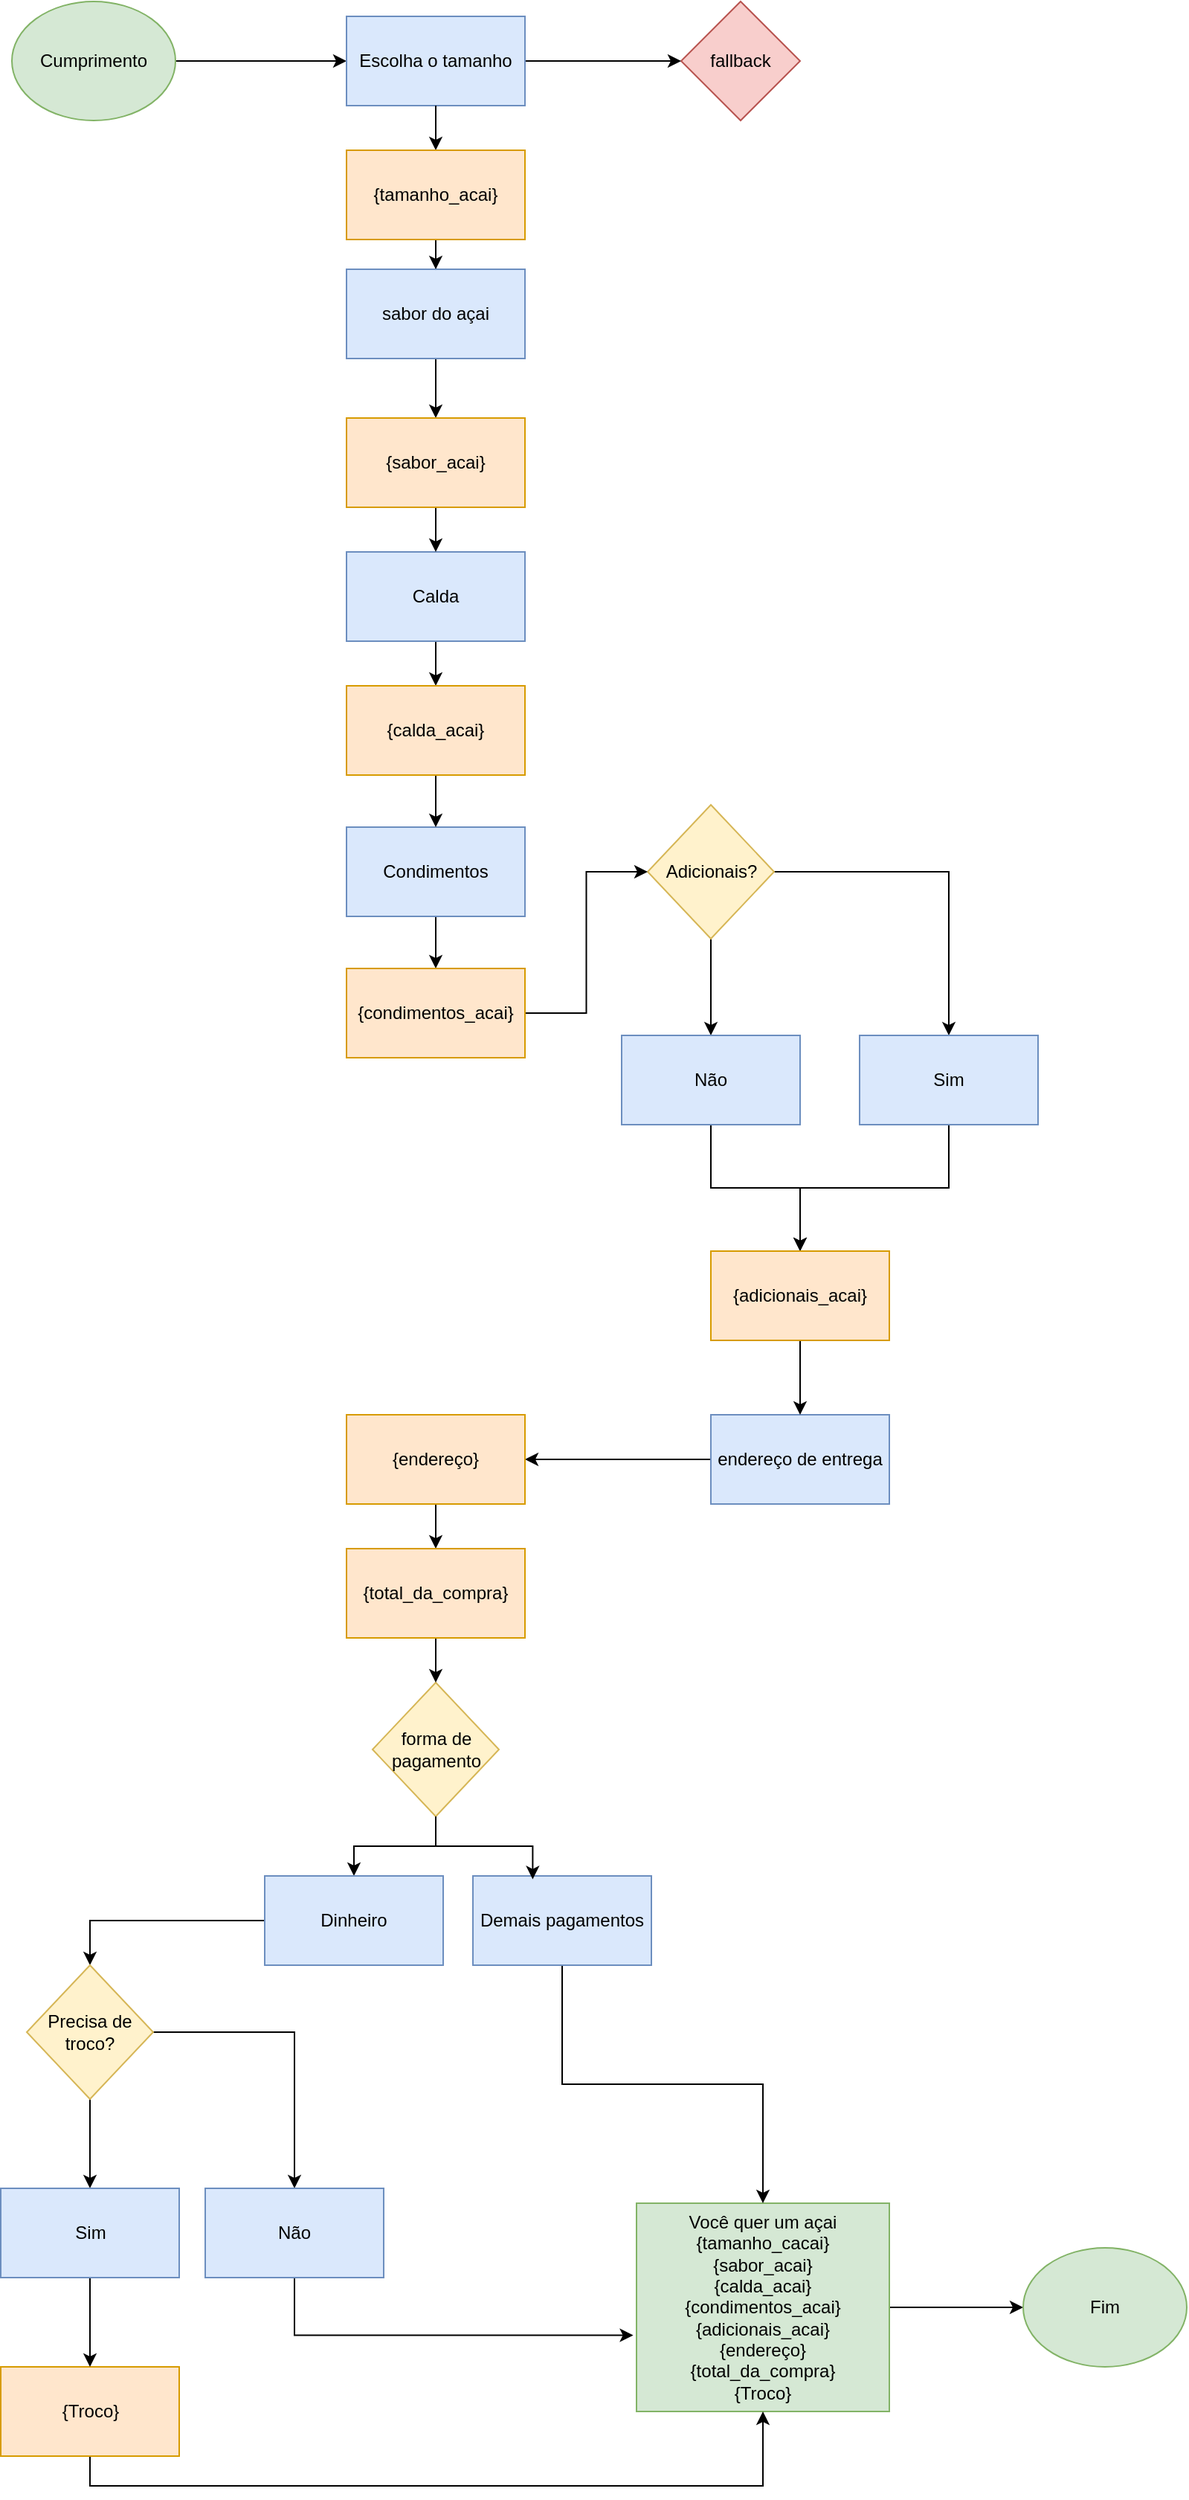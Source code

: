 <mxfile version="22.1.2" type="device">
  <diagram name="Página-1" id="tjZj_1XaWImPlthcoRTL">
    <mxGraphModel dx="1687" dy="993" grid="1" gridSize="10" guides="1" tooltips="1" connect="1" arrows="1" fold="1" page="1" pageScale="1" pageWidth="827" pageHeight="1169" math="0" shadow="0">
      <root>
        <mxCell id="0" />
        <mxCell id="1" parent="0" />
        <mxCell id="VS8DY8lQryiJPOhcqmUo-39" style="edgeStyle=orthogonalEdgeStyle;rounded=0;orthogonalLoop=1;jettySize=auto;html=1;" edge="1" parent="1" source="VS8DY8lQryiJPOhcqmUo-1" target="VS8DY8lQryiJPOhcqmUo-34">
          <mxGeometry relative="1" as="geometry" />
        </mxCell>
        <mxCell id="VS8DY8lQryiJPOhcqmUo-1" value="Cumprimento" style="ellipse;whiteSpace=wrap;html=1;fillColor=#d5e8d4;strokeColor=#82b366;" vertex="1" parent="1">
          <mxGeometry x="20" y="30" width="110" height="80" as="geometry" />
        </mxCell>
        <mxCell id="VS8DY8lQryiJPOhcqmUo-8" value="fallback" style="rhombus;whiteSpace=wrap;html=1;fillColor=#f8cecc;strokeColor=#b85450;" vertex="1" parent="1">
          <mxGeometry x="470" y="30" width="80" height="80" as="geometry" />
        </mxCell>
        <mxCell id="VS8DY8lQryiJPOhcqmUo-37" style="edgeStyle=orthogonalEdgeStyle;rounded=0;orthogonalLoop=1;jettySize=auto;html=1;" edge="1" parent="1" source="VS8DY8lQryiJPOhcqmUo-34" target="VS8DY8lQryiJPOhcqmUo-8">
          <mxGeometry relative="1" as="geometry" />
        </mxCell>
        <mxCell id="VS8DY8lQryiJPOhcqmUo-41" style="edgeStyle=orthogonalEdgeStyle;rounded=0;orthogonalLoop=1;jettySize=auto;html=1;" edge="1" parent="1" source="VS8DY8lQryiJPOhcqmUo-94" target="VS8DY8lQryiJPOhcqmUo-40">
          <mxGeometry relative="1" as="geometry" />
        </mxCell>
        <mxCell id="VS8DY8lQryiJPOhcqmUo-34" value="Escolha o tamanho" style="rounded=0;whiteSpace=wrap;html=1;fillColor=#dae8fc;strokeColor=#6c8ebf;" vertex="1" parent="1">
          <mxGeometry x="245" y="40" width="120" height="60" as="geometry" />
        </mxCell>
        <mxCell id="VS8DY8lQryiJPOhcqmUo-96" style="edgeStyle=orthogonalEdgeStyle;rounded=0;orthogonalLoop=1;jettySize=auto;html=1;" edge="1" parent="1" source="VS8DY8lQryiJPOhcqmUo-40" target="VS8DY8lQryiJPOhcqmUo-95">
          <mxGeometry relative="1" as="geometry" />
        </mxCell>
        <mxCell id="VS8DY8lQryiJPOhcqmUo-40" value="sabor do açai" style="rounded=0;whiteSpace=wrap;html=1;fillColor=#dae8fc;strokeColor=#6c8ebf;" vertex="1" parent="1">
          <mxGeometry x="245" y="210" width="120" height="60" as="geometry" />
        </mxCell>
        <mxCell id="VS8DY8lQryiJPOhcqmUo-100" value="" style="edgeStyle=orthogonalEdgeStyle;rounded=0;orthogonalLoop=1;jettySize=auto;html=1;" edge="1" parent="1" source="VS8DY8lQryiJPOhcqmUo-42" target="VS8DY8lQryiJPOhcqmUo-99">
          <mxGeometry relative="1" as="geometry" />
        </mxCell>
        <mxCell id="VS8DY8lQryiJPOhcqmUo-42" value="Calda" style="rounded=0;whiteSpace=wrap;html=1;fillColor=#dae8fc;strokeColor=#6c8ebf;" vertex="1" parent="1">
          <mxGeometry x="245" y="400" width="120" height="60" as="geometry" />
        </mxCell>
        <mxCell id="VS8DY8lQryiJPOhcqmUo-103" style="edgeStyle=orthogonalEdgeStyle;rounded=0;orthogonalLoop=1;jettySize=auto;html=1;" edge="1" parent="1" source="VS8DY8lQryiJPOhcqmUo-44" target="VS8DY8lQryiJPOhcqmUo-102">
          <mxGeometry relative="1" as="geometry" />
        </mxCell>
        <mxCell id="VS8DY8lQryiJPOhcqmUo-44" value="Condimentos" style="rounded=0;whiteSpace=wrap;html=1;fillColor=#dae8fc;strokeColor=#6c8ebf;" vertex="1" parent="1">
          <mxGeometry x="245" y="585" width="120" height="60" as="geometry" />
        </mxCell>
        <mxCell id="VS8DY8lQryiJPOhcqmUo-117" style="edgeStyle=orthogonalEdgeStyle;rounded=0;orthogonalLoop=1;jettySize=auto;html=1;" edge="1" parent="1" source="VS8DY8lQryiJPOhcqmUo-48" target="VS8DY8lQryiJPOhcqmUo-116">
          <mxGeometry relative="1" as="geometry" />
        </mxCell>
        <mxCell id="VS8DY8lQryiJPOhcqmUo-48" value="endereço de entrega" style="rounded=0;whiteSpace=wrap;html=1;fillColor=#dae8fc;strokeColor=#6c8ebf;" vertex="1" parent="1">
          <mxGeometry x="490" y="980" width="120" height="60" as="geometry" />
        </mxCell>
        <mxCell id="VS8DY8lQryiJPOhcqmUo-74" style="edgeStyle=orthogonalEdgeStyle;rounded=0;orthogonalLoop=1;jettySize=auto;html=1;" edge="1" parent="1" source="VS8DY8lQryiJPOhcqmUo-53" target="VS8DY8lQryiJPOhcqmUo-55">
          <mxGeometry relative="1" as="geometry">
            <mxPoint x="680" y="1540.0" as="targetPoint" />
          </mxGeometry>
        </mxCell>
        <mxCell id="VS8DY8lQryiJPOhcqmUo-53" value="Você quer um açai {tamanho_cacai}&lt;br&gt;{sabor_acai}&lt;br&gt;{calda_acai}&lt;br&gt;{condimentos_acai}&lt;br&gt;{adicionais_acai}&lt;br&gt;{endereço}&lt;br&gt;{total_da_compra}&lt;br&gt;{Troco}" style="rounded=0;whiteSpace=wrap;html=1;fillColor=#d5e8d4;strokeColor=#82b366;" vertex="1" parent="1">
          <mxGeometry x="440" y="1510" width="170" height="140" as="geometry" />
        </mxCell>
        <mxCell id="VS8DY8lQryiJPOhcqmUo-55" value="Fim" style="ellipse;whiteSpace=wrap;html=1;fillColor=#d5e8d4;strokeColor=#82b366;" vertex="1" parent="1">
          <mxGeometry x="700" y="1540" width="110" height="80" as="geometry" />
        </mxCell>
        <mxCell id="VS8DY8lQryiJPOhcqmUo-63" style="edgeStyle=orthogonalEdgeStyle;rounded=0;orthogonalLoop=1;jettySize=auto;html=1;" edge="1" parent="1" source="VS8DY8lQryiJPOhcqmUo-57" target="VS8DY8lQryiJPOhcqmUo-62">
          <mxGeometry relative="1" as="geometry" />
        </mxCell>
        <mxCell id="VS8DY8lQryiJPOhcqmUo-57" value="forma de pagamento" style="rhombus;whiteSpace=wrap;html=1;fillColor=#fff2cc;strokeColor=#d6b656;" vertex="1" parent="1">
          <mxGeometry x="262.5" y="1160" width="85" height="90" as="geometry" />
        </mxCell>
        <mxCell id="VS8DY8lQryiJPOhcqmUo-140" style="edgeStyle=orthogonalEdgeStyle;rounded=0;orthogonalLoop=1;jettySize=auto;html=1;entryX=0.5;entryY=0;entryDx=0;entryDy=0;" edge="1" parent="1" source="VS8DY8lQryiJPOhcqmUo-62" target="VS8DY8lQryiJPOhcqmUo-66">
          <mxGeometry relative="1" as="geometry" />
        </mxCell>
        <mxCell id="VS8DY8lQryiJPOhcqmUo-62" value="Dinheiro" style="rounded=0;whiteSpace=wrap;html=1;fillColor=#dae8fc;strokeColor=#6c8ebf;" vertex="1" parent="1">
          <mxGeometry x="190" y="1290" width="120" height="60" as="geometry" />
        </mxCell>
        <mxCell id="VS8DY8lQryiJPOhcqmUo-125" style="edgeStyle=orthogonalEdgeStyle;rounded=0;orthogonalLoop=1;jettySize=auto;html=1;" edge="1" parent="1" source="VS8DY8lQryiJPOhcqmUo-64" target="VS8DY8lQryiJPOhcqmUo-53">
          <mxGeometry relative="1" as="geometry" />
        </mxCell>
        <mxCell id="VS8DY8lQryiJPOhcqmUo-64" value="Demais pagamentos" style="rounded=0;whiteSpace=wrap;html=1;fillColor=#dae8fc;strokeColor=#6c8ebf;" vertex="1" parent="1">
          <mxGeometry x="330" y="1290" width="120" height="60" as="geometry" />
        </mxCell>
        <mxCell id="VS8DY8lQryiJPOhcqmUo-65" style="edgeStyle=orthogonalEdgeStyle;rounded=0;orthogonalLoop=1;jettySize=auto;html=1;entryX=0.335;entryY=0.038;entryDx=0;entryDy=0;entryPerimeter=0;" edge="1" parent="1" source="VS8DY8lQryiJPOhcqmUo-57" target="VS8DY8lQryiJPOhcqmUo-64">
          <mxGeometry relative="1" as="geometry" />
        </mxCell>
        <mxCell id="VS8DY8lQryiJPOhcqmUo-134" style="edgeStyle=orthogonalEdgeStyle;rounded=0;orthogonalLoop=1;jettySize=auto;html=1;" edge="1" parent="1" source="VS8DY8lQryiJPOhcqmUo-66" target="VS8DY8lQryiJPOhcqmUo-132">
          <mxGeometry relative="1" as="geometry" />
        </mxCell>
        <mxCell id="VS8DY8lQryiJPOhcqmUo-139" style="edgeStyle=orthogonalEdgeStyle;rounded=0;orthogonalLoop=1;jettySize=auto;html=1;entryX=0.5;entryY=0;entryDx=0;entryDy=0;" edge="1" parent="1" source="VS8DY8lQryiJPOhcqmUo-66" target="VS8DY8lQryiJPOhcqmUo-135">
          <mxGeometry relative="1" as="geometry" />
        </mxCell>
        <mxCell id="VS8DY8lQryiJPOhcqmUo-66" value="Precisa de troco?" style="rhombus;whiteSpace=wrap;html=1;fillColor=#fff2cc;strokeColor=#d6b656;" vertex="1" parent="1">
          <mxGeometry x="30" y="1350" width="85" height="90" as="geometry" />
        </mxCell>
        <mxCell id="VS8DY8lQryiJPOhcqmUo-88" style="edgeStyle=orthogonalEdgeStyle;rounded=0;orthogonalLoop=1;jettySize=auto;html=1;" edge="1" parent="1" source="VS8DY8lQryiJPOhcqmUo-75" target="VS8DY8lQryiJPOhcqmUo-80">
          <mxGeometry relative="1" as="geometry" />
        </mxCell>
        <mxCell id="VS8DY8lQryiJPOhcqmUo-115" style="edgeStyle=orthogonalEdgeStyle;rounded=0;orthogonalLoop=1;jettySize=auto;html=1;" edge="1" parent="1" source="VS8DY8lQryiJPOhcqmUo-75" target="VS8DY8lQryiJPOhcqmUo-87">
          <mxGeometry relative="1" as="geometry" />
        </mxCell>
        <mxCell id="VS8DY8lQryiJPOhcqmUo-75" value="Adicionais?" style="rhombus;whiteSpace=wrap;html=1;fillColor=#fff2cc;strokeColor=#d6b656;" vertex="1" parent="1">
          <mxGeometry x="447.5" y="570" width="85" height="90" as="geometry" />
        </mxCell>
        <mxCell id="VS8DY8lQryiJPOhcqmUo-107" style="edgeStyle=orthogonalEdgeStyle;rounded=0;orthogonalLoop=1;jettySize=auto;html=1;" edge="1" parent="1" source="VS8DY8lQryiJPOhcqmUo-80" target="VS8DY8lQryiJPOhcqmUo-105">
          <mxGeometry relative="1" as="geometry" />
        </mxCell>
        <mxCell id="VS8DY8lQryiJPOhcqmUo-80" value="Sim" style="rounded=0;whiteSpace=wrap;html=1;fillColor=#dae8fc;strokeColor=#6c8ebf;" vertex="1" parent="1">
          <mxGeometry x="590" y="725" width="120" height="60" as="geometry" />
        </mxCell>
        <mxCell id="VS8DY8lQryiJPOhcqmUo-114" style="edgeStyle=orthogonalEdgeStyle;rounded=0;orthogonalLoop=1;jettySize=auto;html=1;entryX=0.5;entryY=0;entryDx=0;entryDy=0;" edge="1" parent="1" source="VS8DY8lQryiJPOhcqmUo-87" target="VS8DY8lQryiJPOhcqmUo-105">
          <mxGeometry relative="1" as="geometry" />
        </mxCell>
        <mxCell id="VS8DY8lQryiJPOhcqmUo-87" value="Não" style="rounded=0;whiteSpace=wrap;html=1;fillColor=#dae8fc;strokeColor=#6c8ebf;" vertex="1" parent="1">
          <mxGeometry x="430" y="725" width="120" height="60" as="geometry" />
        </mxCell>
        <mxCell id="VS8DY8lQryiJPOhcqmUo-93" value="" style="edgeStyle=orthogonalEdgeStyle;rounded=0;orthogonalLoop=1;jettySize=auto;html=1;" edge="1" parent="1" source="VS8DY8lQryiJPOhcqmUo-34" target="VS8DY8lQryiJPOhcqmUo-94">
          <mxGeometry relative="1" as="geometry">
            <mxPoint x="305" y="100" as="sourcePoint" />
            <mxPoint x="305" y="250" as="targetPoint" />
          </mxGeometry>
        </mxCell>
        <mxCell id="VS8DY8lQryiJPOhcqmUo-94" value="{tamanho_acai}" style="rounded=0;whiteSpace=wrap;html=1;fillColor=#ffe6cc;strokeColor=#d79b00;" vertex="1" parent="1">
          <mxGeometry x="245" y="130" width="120" height="60" as="geometry" />
        </mxCell>
        <mxCell id="VS8DY8lQryiJPOhcqmUo-97" style="edgeStyle=orthogonalEdgeStyle;rounded=0;orthogonalLoop=1;jettySize=auto;html=1;" edge="1" parent="1" source="VS8DY8lQryiJPOhcqmUo-95" target="VS8DY8lQryiJPOhcqmUo-42">
          <mxGeometry relative="1" as="geometry" />
        </mxCell>
        <mxCell id="VS8DY8lQryiJPOhcqmUo-95" value="{sabor_acai}" style="rounded=0;whiteSpace=wrap;html=1;fillColor=#ffe6cc;strokeColor=#d79b00;" vertex="1" parent="1">
          <mxGeometry x="245" y="310" width="120" height="60" as="geometry" />
        </mxCell>
        <mxCell id="VS8DY8lQryiJPOhcqmUo-101" value="" style="edgeStyle=orthogonalEdgeStyle;rounded=0;orthogonalLoop=1;jettySize=auto;html=1;" edge="1" parent="1" source="VS8DY8lQryiJPOhcqmUo-99" target="VS8DY8lQryiJPOhcqmUo-44">
          <mxGeometry relative="1" as="geometry" />
        </mxCell>
        <mxCell id="VS8DY8lQryiJPOhcqmUo-99" value="{calda_acai}" style="rounded=0;whiteSpace=wrap;html=1;fillColor=#ffe6cc;strokeColor=#d79b00;" vertex="1" parent="1">
          <mxGeometry x="245" y="490" width="120" height="60" as="geometry" />
        </mxCell>
        <mxCell id="VS8DY8lQryiJPOhcqmUo-112" style="edgeStyle=orthogonalEdgeStyle;rounded=0;orthogonalLoop=1;jettySize=auto;html=1;entryX=0;entryY=0.5;entryDx=0;entryDy=0;" edge="1" parent="1" source="VS8DY8lQryiJPOhcqmUo-102" target="VS8DY8lQryiJPOhcqmUo-75">
          <mxGeometry relative="1" as="geometry" />
        </mxCell>
        <mxCell id="VS8DY8lQryiJPOhcqmUo-102" value="{condimentos_acai}" style="rounded=0;whiteSpace=wrap;html=1;fillColor=#ffe6cc;strokeColor=#d79b00;" vertex="1" parent="1">
          <mxGeometry x="245" y="680" width="120" height="60" as="geometry" />
        </mxCell>
        <mxCell id="VS8DY8lQryiJPOhcqmUo-108" value="" style="edgeStyle=orthogonalEdgeStyle;rounded=0;orthogonalLoop=1;jettySize=auto;html=1;" edge="1" parent="1" source="VS8DY8lQryiJPOhcqmUo-105" target="VS8DY8lQryiJPOhcqmUo-48">
          <mxGeometry relative="1" as="geometry" />
        </mxCell>
        <mxCell id="VS8DY8lQryiJPOhcqmUo-105" value="{adicionais_acai}" style="rounded=0;whiteSpace=wrap;html=1;fillColor=#ffe6cc;strokeColor=#d79b00;" vertex="1" parent="1">
          <mxGeometry x="490" y="870" width="120" height="60" as="geometry" />
        </mxCell>
        <mxCell id="VS8DY8lQryiJPOhcqmUo-123" style="edgeStyle=orthogonalEdgeStyle;rounded=0;orthogonalLoop=1;jettySize=auto;html=1;" edge="1" parent="1" source="VS8DY8lQryiJPOhcqmUo-116" target="VS8DY8lQryiJPOhcqmUo-122">
          <mxGeometry relative="1" as="geometry" />
        </mxCell>
        <mxCell id="VS8DY8lQryiJPOhcqmUo-116" value="{endereço}" style="rounded=0;whiteSpace=wrap;html=1;fillColor=#ffe6cc;strokeColor=#d79b00;" vertex="1" parent="1">
          <mxGeometry x="245" y="980" width="120" height="60" as="geometry" />
        </mxCell>
        <mxCell id="VS8DY8lQryiJPOhcqmUo-124" style="edgeStyle=orthogonalEdgeStyle;rounded=0;orthogonalLoop=1;jettySize=auto;html=1;" edge="1" parent="1" source="VS8DY8lQryiJPOhcqmUo-122" target="VS8DY8lQryiJPOhcqmUo-57">
          <mxGeometry relative="1" as="geometry" />
        </mxCell>
        <mxCell id="VS8DY8lQryiJPOhcqmUo-122" value="{total_da_compra}" style="rounded=0;whiteSpace=wrap;html=1;fillColor=#ffe6cc;strokeColor=#d79b00;" vertex="1" parent="1">
          <mxGeometry x="245" y="1070" width="120" height="60" as="geometry" />
        </mxCell>
        <mxCell id="VS8DY8lQryiJPOhcqmUo-143" style="edgeStyle=orthogonalEdgeStyle;rounded=0;orthogonalLoop=1;jettySize=auto;html=1;entryX=0.5;entryY=1;entryDx=0;entryDy=0;exitX=0.5;exitY=1;exitDx=0;exitDy=0;" edge="1" parent="1" source="VS8DY8lQryiJPOhcqmUo-130" target="VS8DY8lQryiJPOhcqmUo-53">
          <mxGeometry relative="1" as="geometry" />
        </mxCell>
        <mxCell id="VS8DY8lQryiJPOhcqmUo-130" value="{Troco}" style="rounded=0;whiteSpace=wrap;html=1;fillColor=#ffe6cc;strokeColor=#d79b00;" vertex="1" parent="1">
          <mxGeometry x="12.5" y="1620" width="120" height="60" as="geometry" />
        </mxCell>
        <mxCell id="VS8DY8lQryiJPOhcqmUo-142" style="edgeStyle=orthogonalEdgeStyle;rounded=0;orthogonalLoop=1;jettySize=auto;html=1;entryX=0.5;entryY=0;entryDx=0;entryDy=0;" edge="1" parent="1" source="VS8DY8lQryiJPOhcqmUo-132" target="VS8DY8lQryiJPOhcqmUo-130">
          <mxGeometry relative="1" as="geometry" />
        </mxCell>
        <mxCell id="VS8DY8lQryiJPOhcqmUo-132" value="Sim" style="rounded=0;whiteSpace=wrap;html=1;fillColor=#dae8fc;strokeColor=#6c8ebf;" vertex="1" parent="1">
          <mxGeometry x="12.5" y="1500" width="120" height="60" as="geometry" />
        </mxCell>
        <mxCell id="VS8DY8lQryiJPOhcqmUo-141" style="edgeStyle=orthogonalEdgeStyle;rounded=0;orthogonalLoop=1;jettySize=auto;html=1;entryX=-0.013;entryY=0.634;entryDx=0;entryDy=0;entryPerimeter=0;" edge="1" parent="1" source="VS8DY8lQryiJPOhcqmUo-135" target="VS8DY8lQryiJPOhcqmUo-53">
          <mxGeometry relative="1" as="geometry">
            <mxPoint x="210" y="1610.0" as="targetPoint" />
            <Array as="points">
              <mxPoint x="210" y="1599" />
            </Array>
          </mxGeometry>
        </mxCell>
        <mxCell id="VS8DY8lQryiJPOhcqmUo-135" value="Não" style="rounded=0;whiteSpace=wrap;html=1;fillColor=#dae8fc;strokeColor=#6c8ebf;" vertex="1" parent="1">
          <mxGeometry x="150" y="1500" width="120" height="60" as="geometry" />
        </mxCell>
      </root>
    </mxGraphModel>
  </diagram>
</mxfile>
